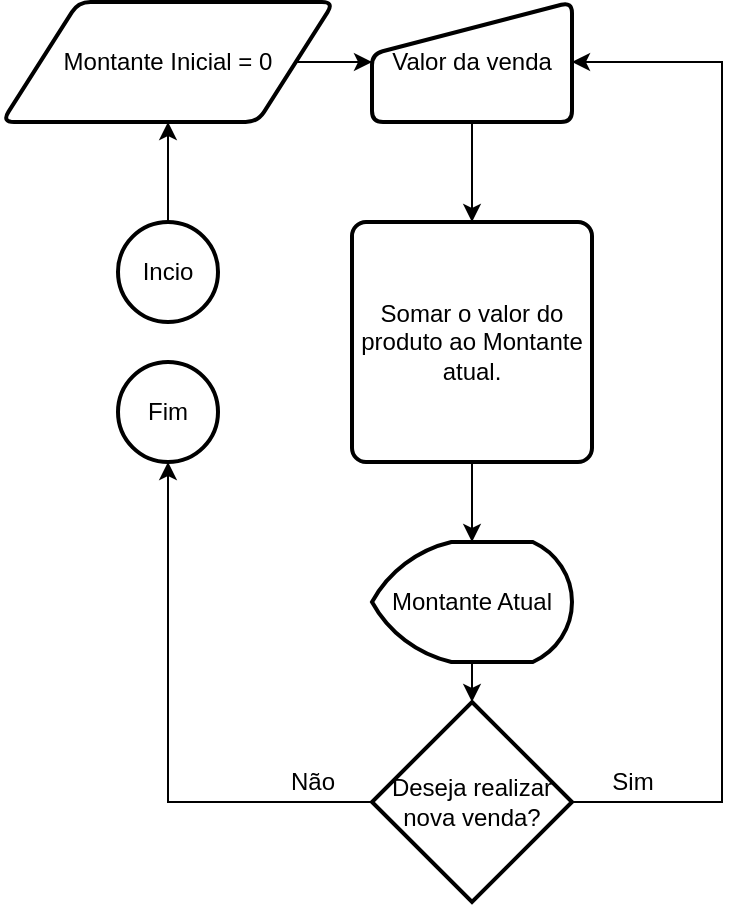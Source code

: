 <mxfile version="12.8.2" type="device"><diagram id="GcJHcpi6JvafUiqm4kHk" name="Page-1"><mxGraphModel dx="868" dy="482" grid="1" gridSize="10" guides="1" tooltips="1" connect="1" arrows="1" fold="1" page="1" pageScale="1" pageWidth="827" pageHeight="1169" math="0" shadow="0"><root><mxCell id="0"/><mxCell id="1" parent="0"/><mxCell id="M-vCnTXT7yisCU1JX8tm-29" style="edgeStyle=orthogonalEdgeStyle;rounded=0;orthogonalLoop=1;jettySize=auto;html=1;" edge="1" parent="1" source="M-vCnTXT7yisCU1JX8tm-1" target="M-vCnTXT7yisCU1JX8tm-3"><mxGeometry relative="1" as="geometry"/></mxCell><mxCell id="M-vCnTXT7yisCU1JX8tm-1" value="Incio" style="strokeWidth=2;html=1;shape=mxgraph.flowchart.start_2;whiteSpace=wrap;" vertex="1" parent="1"><mxGeometry x="228" y="360" width="50" height="50" as="geometry"/></mxCell><mxCell id="M-vCnTXT7yisCU1JX8tm-34" style="edgeStyle=orthogonalEdgeStyle;rounded=0;orthogonalLoop=1;jettySize=auto;html=1;" edge="1" parent="1" source="M-vCnTXT7yisCU1JX8tm-3" target="M-vCnTXT7yisCU1JX8tm-33"><mxGeometry relative="1" as="geometry"/></mxCell><mxCell id="M-vCnTXT7yisCU1JX8tm-3" value="Montante Inicial = 0&lt;br&gt;" style="shape=parallelogram;html=1;strokeWidth=2;perimeter=parallelogramPerimeter;whiteSpace=wrap;rounded=1;arcSize=12;size=0.23;" vertex="1" parent="1"><mxGeometry x="170" y="250" width="166" height="60" as="geometry"/></mxCell><mxCell id="M-vCnTXT7yisCU1JX8tm-42" style="edgeStyle=orthogonalEdgeStyle;rounded=0;orthogonalLoop=1;jettySize=auto;html=1;" edge="1" parent="1" source="M-vCnTXT7yisCU1JX8tm-9" target="M-vCnTXT7yisCU1JX8tm-41"><mxGeometry relative="1" as="geometry"/></mxCell><mxCell id="M-vCnTXT7yisCU1JX8tm-9" value="Somar o valor do produto ao Montante atual." style="rounded=1;whiteSpace=wrap;html=1;absoluteArcSize=1;arcSize=14;strokeWidth=2;" vertex="1" parent="1"><mxGeometry x="345" y="360" width="120" height="120" as="geometry"/></mxCell><mxCell id="M-vCnTXT7yisCU1JX8tm-28" style="edgeStyle=orthogonalEdgeStyle;rounded=0;orthogonalLoop=1;jettySize=auto;html=1;" edge="1" parent="1" source="M-vCnTXT7yisCU1JX8tm-24" target="M-vCnTXT7yisCU1JX8tm-27"><mxGeometry relative="1" as="geometry"/></mxCell><mxCell id="M-vCnTXT7yisCU1JX8tm-44" style="edgeStyle=orthogonalEdgeStyle;rounded=0;orthogonalLoop=1;jettySize=auto;html=1;entryX=1;entryY=0.5;entryDx=0;entryDy=0;" edge="1" parent="1" source="M-vCnTXT7yisCU1JX8tm-24" target="M-vCnTXT7yisCU1JX8tm-33"><mxGeometry relative="1" as="geometry"><Array as="points"><mxPoint x="530" y="650"/><mxPoint x="530" y="280"/></Array></mxGeometry></mxCell><mxCell id="M-vCnTXT7yisCU1JX8tm-24" value="Deseja realizar nova venda?" style="strokeWidth=2;html=1;shape=mxgraph.flowchart.decision;whiteSpace=wrap;" vertex="1" parent="1"><mxGeometry x="355" y="600" width="100" height="100" as="geometry"/></mxCell><mxCell id="M-vCnTXT7yisCU1JX8tm-27" value="Fim" style="strokeWidth=2;html=1;shape=mxgraph.flowchart.start_2;whiteSpace=wrap;" vertex="1" parent="1"><mxGeometry x="228" y="430" width="50" height="50" as="geometry"/></mxCell><mxCell id="M-vCnTXT7yisCU1JX8tm-40" style="edgeStyle=orthogonalEdgeStyle;rounded=0;orthogonalLoop=1;jettySize=auto;html=1;" edge="1" parent="1" source="M-vCnTXT7yisCU1JX8tm-33" target="M-vCnTXT7yisCU1JX8tm-9"><mxGeometry relative="1" as="geometry"/></mxCell><mxCell id="M-vCnTXT7yisCU1JX8tm-33" value="Valor da venda" style="html=1;strokeWidth=2;shape=manualInput;whiteSpace=wrap;rounded=1;size=26;arcSize=11;" vertex="1" parent="1"><mxGeometry x="355" y="250" width="100" height="60" as="geometry"/></mxCell><mxCell id="M-vCnTXT7yisCU1JX8tm-37" value="Sim" style="text;html=1;align=center;verticalAlign=middle;resizable=0;points=[];autosize=1;" vertex="1" parent="1"><mxGeometry x="465" y="630" width="40" height="20" as="geometry"/></mxCell><mxCell id="M-vCnTXT7yisCU1JX8tm-38" value="Não" style="text;html=1;align=center;verticalAlign=middle;resizable=0;points=[];autosize=1;" vertex="1" parent="1"><mxGeometry x="305" y="630" width="40" height="20" as="geometry"/></mxCell><mxCell id="M-vCnTXT7yisCU1JX8tm-43" style="edgeStyle=orthogonalEdgeStyle;rounded=0;orthogonalLoop=1;jettySize=auto;html=1;" edge="1" parent="1" source="M-vCnTXT7yisCU1JX8tm-41" target="M-vCnTXT7yisCU1JX8tm-24"><mxGeometry relative="1" as="geometry"/></mxCell><mxCell id="M-vCnTXT7yisCU1JX8tm-41" value="Montante Atual" style="strokeWidth=2;html=1;shape=mxgraph.flowchart.display;whiteSpace=wrap;" vertex="1" parent="1"><mxGeometry x="355" y="520" width="100" height="60" as="geometry"/></mxCell></root></mxGraphModel></diagram></mxfile>